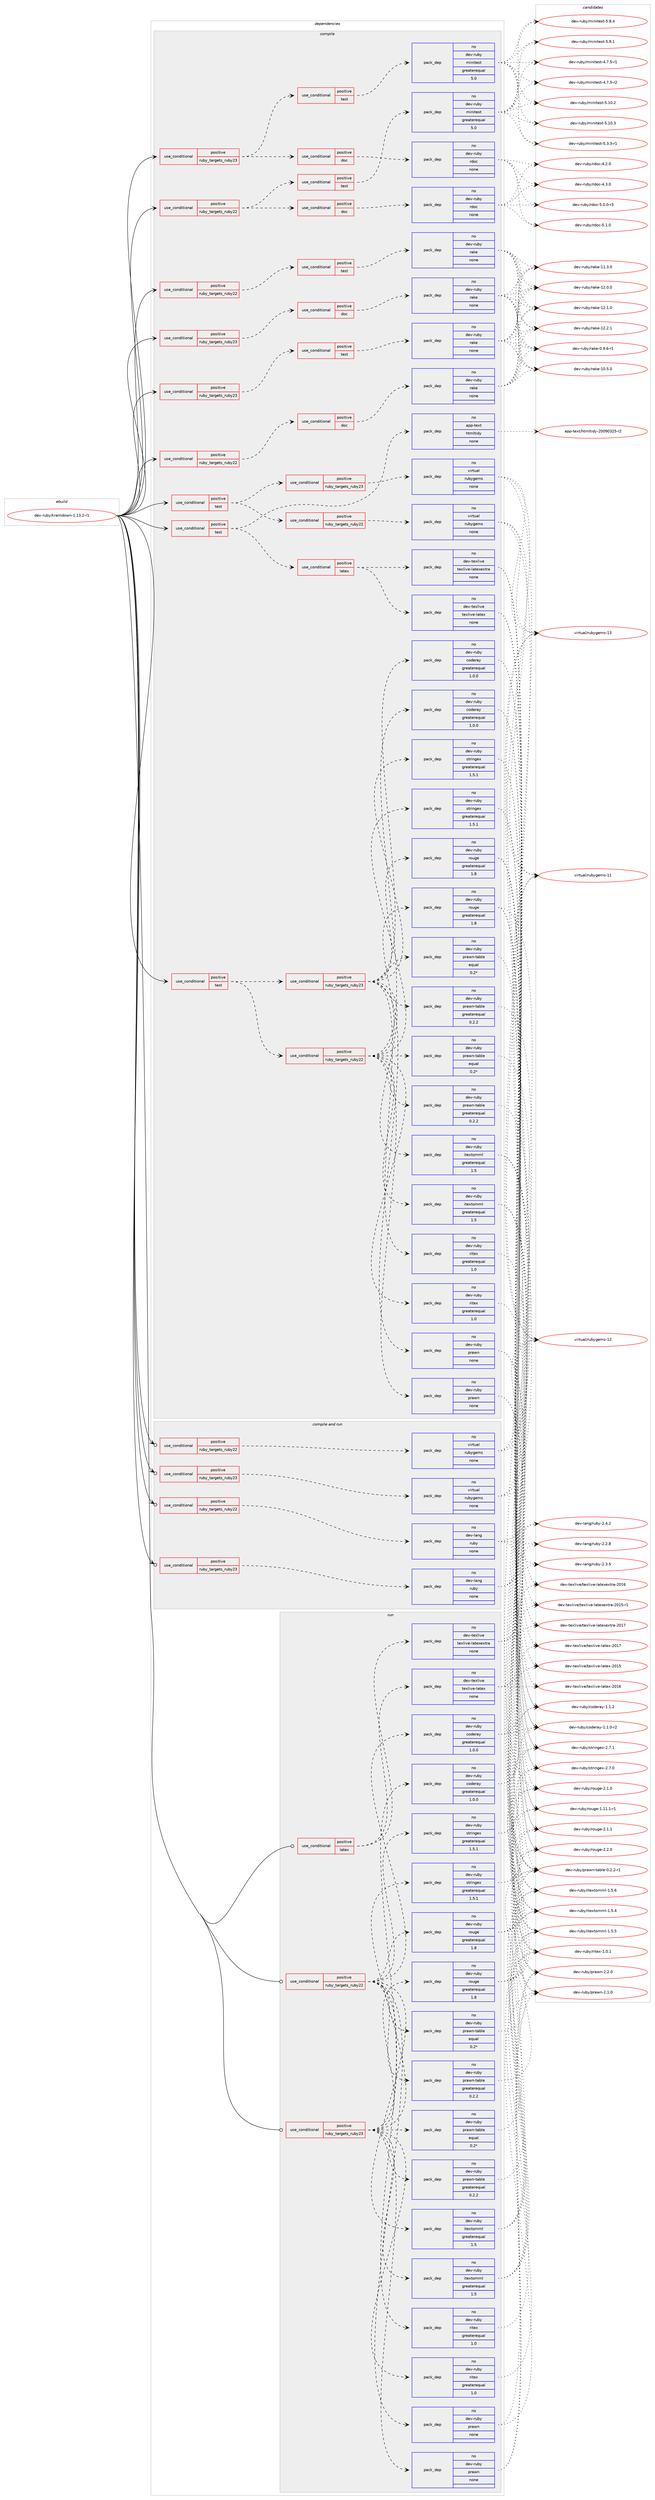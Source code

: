 digraph prolog {

# *************
# Graph options
# *************

newrank=true;
concentrate=true;
compound=true;
graph [rankdir=LR,fontname=Helvetica,fontsize=10,ranksep=1.5];#, ranksep=2.5, nodesep=0.2];
edge  [arrowhead=vee];
node  [fontname=Helvetica,fontsize=10];

# **********
# The ebuild
# **********

subgraph cluster_leftcol {
color=gray;
rank=same;
label=<<i>ebuild</i>>;
id [label="dev-ruby/kramdown-1.13.2-r1", color=red, width=4, href="../dev-ruby/kramdown-1.13.2-r1.svg"];
}

# ****************
# The dependencies
# ****************

subgraph cluster_midcol {
color=gray;
label=<<i>dependencies</i>>;
subgraph cluster_compile {
fillcolor="#eeeeee";
style=filled;
label=<<i>compile</i>>;
subgraph cond60282 {
dependency245040 [label=<<TABLE BORDER="0" CELLBORDER="1" CELLSPACING="0" CELLPADDING="4"><TR><TD ROWSPAN="3" CELLPADDING="10">use_conditional</TD></TR><TR><TD>positive</TD></TR><TR><TD>ruby_targets_ruby22</TD></TR></TABLE>>, shape=none, color=red];
subgraph cond60283 {
dependency245041 [label=<<TABLE BORDER="0" CELLBORDER="1" CELLSPACING="0" CELLPADDING="4"><TR><TD ROWSPAN="3" CELLPADDING="10">use_conditional</TD></TR><TR><TD>positive</TD></TR><TR><TD>doc</TD></TR></TABLE>>, shape=none, color=red];
subgraph pack180667 {
dependency245042 [label=<<TABLE BORDER="0" CELLBORDER="1" CELLSPACING="0" CELLPADDING="4" WIDTH="220"><TR><TD ROWSPAN="6" CELLPADDING="30">pack_dep</TD></TR><TR><TD WIDTH="110">no</TD></TR><TR><TD>dev-ruby</TD></TR><TR><TD>rake</TD></TR><TR><TD>none</TD></TR><TR><TD></TD></TR></TABLE>>, shape=none, color=blue];
}
dependency245041:e -> dependency245042:w [weight=20,style="dashed",arrowhead="vee"];
}
dependency245040:e -> dependency245041:w [weight=20,style="dashed",arrowhead="vee"];
}
id:e -> dependency245040:w [weight=20,style="solid",arrowhead="vee"];
subgraph cond60284 {
dependency245043 [label=<<TABLE BORDER="0" CELLBORDER="1" CELLSPACING="0" CELLPADDING="4"><TR><TD ROWSPAN="3" CELLPADDING="10">use_conditional</TD></TR><TR><TD>positive</TD></TR><TR><TD>ruby_targets_ruby22</TD></TR></TABLE>>, shape=none, color=red];
subgraph cond60285 {
dependency245044 [label=<<TABLE BORDER="0" CELLBORDER="1" CELLSPACING="0" CELLPADDING="4"><TR><TD ROWSPAN="3" CELLPADDING="10">use_conditional</TD></TR><TR><TD>positive</TD></TR><TR><TD>doc</TD></TR></TABLE>>, shape=none, color=red];
subgraph pack180668 {
dependency245045 [label=<<TABLE BORDER="0" CELLBORDER="1" CELLSPACING="0" CELLPADDING="4" WIDTH="220"><TR><TD ROWSPAN="6" CELLPADDING="30">pack_dep</TD></TR><TR><TD WIDTH="110">no</TD></TR><TR><TD>dev-ruby</TD></TR><TR><TD>rdoc</TD></TR><TR><TD>none</TD></TR><TR><TD></TD></TR></TABLE>>, shape=none, color=blue];
}
dependency245044:e -> dependency245045:w [weight=20,style="dashed",arrowhead="vee"];
}
dependency245043:e -> dependency245044:w [weight=20,style="dashed",arrowhead="vee"];
subgraph cond60286 {
dependency245046 [label=<<TABLE BORDER="0" CELLBORDER="1" CELLSPACING="0" CELLPADDING="4"><TR><TD ROWSPAN="3" CELLPADDING="10">use_conditional</TD></TR><TR><TD>positive</TD></TR><TR><TD>test</TD></TR></TABLE>>, shape=none, color=red];
subgraph pack180669 {
dependency245047 [label=<<TABLE BORDER="0" CELLBORDER="1" CELLSPACING="0" CELLPADDING="4" WIDTH="220"><TR><TD ROWSPAN="6" CELLPADDING="30">pack_dep</TD></TR><TR><TD WIDTH="110">no</TD></TR><TR><TD>dev-ruby</TD></TR><TR><TD>minitest</TD></TR><TR><TD>greaterequal</TD></TR><TR><TD>5.0</TD></TR></TABLE>>, shape=none, color=blue];
}
dependency245046:e -> dependency245047:w [weight=20,style="dashed",arrowhead="vee"];
}
dependency245043:e -> dependency245046:w [weight=20,style="dashed",arrowhead="vee"];
}
id:e -> dependency245043:w [weight=20,style="solid",arrowhead="vee"];
subgraph cond60287 {
dependency245048 [label=<<TABLE BORDER="0" CELLBORDER="1" CELLSPACING="0" CELLPADDING="4"><TR><TD ROWSPAN="3" CELLPADDING="10">use_conditional</TD></TR><TR><TD>positive</TD></TR><TR><TD>ruby_targets_ruby22</TD></TR></TABLE>>, shape=none, color=red];
subgraph cond60288 {
dependency245049 [label=<<TABLE BORDER="0" CELLBORDER="1" CELLSPACING="0" CELLPADDING="4"><TR><TD ROWSPAN="3" CELLPADDING="10">use_conditional</TD></TR><TR><TD>positive</TD></TR><TR><TD>test</TD></TR></TABLE>>, shape=none, color=red];
subgraph pack180670 {
dependency245050 [label=<<TABLE BORDER="0" CELLBORDER="1" CELLSPACING="0" CELLPADDING="4" WIDTH="220"><TR><TD ROWSPAN="6" CELLPADDING="30">pack_dep</TD></TR><TR><TD WIDTH="110">no</TD></TR><TR><TD>dev-ruby</TD></TR><TR><TD>rake</TD></TR><TR><TD>none</TD></TR><TR><TD></TD></TR></TABLE>>, shape=none, color=blue];
}
dependency245049:e -> dependency245050:w [weight=20,style="dashed",arrowhead="vee"];
}
dependency245048:e -> dependency245049:w [weight=20,style="dashed",arrowhead="vee"];
}
id:e -> dependency245048:w [weight=20,style="solid",arrowhead="vee"];
subgraph cond60289 {
dependency245051 [label=<<TABLE BORDER="0" CELLBORDER="1" CELLSPACING="0" CELLPADDING="4"><TR><TD ROWSPAN="3" CELLPADDING="10">use_conditional</TD></TR><TR><TD>positive</TD></TR><TR><TD>ruby_targets_ruby23</TD></TR></TABLE>>, shape=none, color=red];
subgraph cond60290 {
dependency245052 [label=<<TABLE BORDER="0" CELLBORDER="1" CELLSPACING="0" CELLPADDING="4"><TR><TD ROWSPAN="3" CELLPADDING="10">use_conditional</TD></TR><TR><TD>positive</TD></TR><TR><TD>doc</TD></TR></TABLE>>, shape=none, color=red];
subgraph pack180671 {
dependency245053 [label=<<TABLE BORDER="0" CELLBORDER="1" CELLSPACING="0" CELLPADDING="4" WIDTH="220"><TR><TD ROWSPAN="6" CELLPADDING="30">pack_dep</TD></TR><TR><TD WIDTH="110">no</TD></TR><TR><TD>dev-ruby</TD></TR><TR><TD>rake</TD></TR><TR><TD>none</TD></TR><TR><TD></TD></TR></TABLE>>, shape=none, color=blue];
}
dependency245052:e -> dependency245053:w [weight=20,style="dashed",arrowhead="vee"];
}
dependency245051:e -> dependency245052:w [weight=20,style="dashed",arrowhead="vee"];
}
id:e -> dependency245051:w [weight=20,style="solid",arrowhead="vee"];
subgraph cond60291 {
dependency245054 [label=<<TABLE BORDER="0" CELLBORDER="1" CELLSPACING="0" CELLPADDING="4"><TR><TD ROWSPAN="3" CELLPADDING="10">use_conditional</TD></TR><TR><TD>positive</TD></TR><TR><TD>ruby_targets_ruby23</TD></TR></TABLE>>, shape=none, color=red];
subgraph cond60292 {
dependency245055 [label=<<TABLE BORDER="0" CELLBORDER="1" CELLSPACING="0" CELLPADDING="4"><TR><TD ROWSPAN="3" CELLPADDING="10">use_conditional</TD></TR><TR><TD>positive</TD></TR><TR><TD>doc</TD></TR></TABLE>>, shape=none, color=red];
subgraph pack180672 {
dependency245056 [label=<<TABLE BORDER="0" CELLBORDER="1" CELLSPACING="0" CELLPADDING="4" WIDTH="220"><TR><TD ROWSPAN="6" CELLPADDING="30">pack_dep</TD></TR><TR><TD WIDTH="110">no</TD></TR><TR><TD>dev-ruby</TD></TR><TR><TD>rdoc</TD></TR><TR><TD>none</TD></TR><TR><TD></TD></TR></TABLE>>, shape=none, color=blue];
}
dependency245055:e -> dependency245056:w [weight=20,style="dashed",arrowhead="vee"];
}
dependency245054:e -> dependency245055:w [weight=20,style="dashed",arrowhead="vee"];
subgraph cond60293 {
dependency245057 [label=<<TABLE BORDER="0" CELLBORDER="1" CELLSPACING="0" CELLPADDING="4"><TR><TD ROWSPAN="3" CELLPADDING="10">use_conditional</TD></TR><TR><TD>positive</TD></TR><TR><TD>test</TD></TR></TABLE>>, shape=none, color=red];
subgraph pack180673 {
dependency245058 [label=<<TABLE BORDER="0" CELLBORDER="1" CELLSPACING="0" CELLPADDING="4" WIDTH="220"><TR><TD ROWSPAN="6" CELLPADDING="30">pack_dep</TD></TR><TR><TD WIDTH="110">no</TD></TR><TR><TD>dev-ruby</TD></TR><TR><TD>minitest</TD></TR><TR><TD>greaterequal</TD></TR><TR><TD>5.0</TD></TR></TABLE>>, shape=none, color=blue];
}
dependency245057:e -> dependency245058:w [weight=20,style="dashed",arrowhead="vee"];
}
dependency245054:e -> dependency245057:w [weight=20,style="dashed",arrowhead="vee"];
}
id:e -> dependency245054:w [weight=20,style="solid",arrowhead="vee"];
subgraph cond60294 {
dependency245059 [label=<<TABLE BORDER="0" CELLBORDER="1" CELLSPACING="0" CELLPADDING="4"><TR><TD ROWSPAN="3" CELLPADDING="10">use_conditional</TD></TR><TR><TD>positive</TD></TR><TR><TD>ruby_targets_ruby23</TD></TR></TABLE>>, shape=none, color=red];
subgraph cond60295 {
dependency245060 [label=<<TABLE BORDER="0" CELLBORDER="1" CELLSPACING="0" CELLPADDING="4"><TR><TD ROWSPAN="3" CELLPADDING="10">use_conditional</TD></TR><TR><TD>positive</TD></TR><TR><TD>test</TD></TR></TABLE>>, shape=none, color=red];
subgraph pack180674 {
dependency245061 [label=<<TABLE BORDER="0" CELLBORDER="1" CELLSPACING="0" CELLPADDING="4" WIDTH="220"><TR><TD ROWSPAN="6" CELLPADDING="30">pack_dep</TD></TR><TR><TD WIDTH="110">no</TD></TR><TR><TD>dev-ruby</TD></TR><TR><TD>rake</TD></TR><TR><TD>none</TD></TR><TR><TD></TD></TR></TABLE>>, shape=none, color=blue];
}
dependency245060:e -> dependency245061:w [weight=20,style="dashed",arrowhead="vee"];
}
dependency245059:e -> dependency245060:w [weight=20,style="dashed",arrowhead="vee"];
}
id:e -> dependency245059:w [weight=20,style="solid",arrowhead="vee"];
subgraph cond60296 {
dependency245062 [label=<<TABLE BORDER="0" CELLBORDER="1" CELLSPACING="0" CELLPADDING="4"><TR><TD ROWSPAN="3" CELLPADDING="10">use_conditional</TD></TR><TR><TD>positive</TD></TR><TR><TD>test</TD></TR></TABLE>>, shape=none, color=red];
subgraph cond60297 {
dependency245063 [label=<<TABLE BORDER="0" CELLBORDER="1" CELLSPACING="0" CELLPADDING="4"><TR><TD ROWSPAN="3" CELLPADDING="10">use_conditional</TD></TR><TR><TD>positive</TD></TR><TR><TD>latex</TD></TR></TABLE>>, shape=none, color=red];
subgraph pack180675 {
dependency245064 [label=<<TABLE BORDER="0" CELLBORDER="1" CELLSPACING="0" CELLPADDING="4" WIDTH="220"><TR><TD ROWSPAN="6" CELLPADDING="30">pack_dep</TD></TR><TR><TD WIDTH="110">no</TD></TR><TR><TD>dev-texlive</TD></TR><TR><TD>texlive-latex</TD></TR><TR><TD>none</TD></TR><TR><TD></TD></TR></TABLE>>, shape=none, color=blue];
}
dependency245063:e -> dependency245064:w [weight=20,style="dashed",arrowhead="vee"];
subgraph pack180676 {
dependency245065 [label=<<TABLE BORDER="0" CELLBORDER="1" CELLSPACING="0" CELLPADDING="4" WIDTH="220"><TR><TD ROWSPAN="6" CELLPADDING="30">pack_dep</TD></TR><TR><TD WIDTH="110">no</TD></TR><TR><TD>dev-texlive</TD></TR><TR><TD>texlive-latexextra</TD></TR><TR><TD>none</TD></TR><TR><TD></TD></TR></TABLE>>, shape=none, color=blue];
}
dependency245063:e -> dependency245065:w [weight=20,style="dashed",arrowhead="vee"];
}
dependency245062:e -> dependency245063:w [weight=20,style="dashed",arrowhead="vee"];
subgraph pack180677 {
dependency245066 [label=<<TABLE BORDER="0" CELLBORDER="1" CELLSPACING="0" CELLPADDING="4" WIDTH="220"><TR><TD ROWSPAN="6" CELLPADDING="30">pack_dep</TD></TR><TR><TD WIDTH="110">no</TD></TR><TR><TD>app-text</TD></TR><TR><TD>htmltidy</TD></TR><TR><TD>none</TD></TR><TR><TD></TD></TR></TABLE>>, shape=none, color=blue];
}
dependency245062:e -> dependency245066:w [weight=20,style="dashed",arrowhead="vee"];
}
id:e -> dependency245062:w [weight=20,style="solid",arrowhead="vee"];
subgraph cond60298 {
dependency245067 [label=<<TABLE BORDER="0" CELLBORDER="1" CELLSPACING="0" CELLPADDING="4"><TR><TD ROWSPAN="3" CELLPADDING="10">use_conditional</TD></TR><TR><TD>positive</TD></TR><TR><TD>test</TD></TR></TABLE>>, shape=none, color=red];
subgraph cond60299 {
dependency245068 [label=<<TABLE BORDER="0" CELLBORDER="1" CELLSPACING="0" CELLPADDING="4"><TR><TD ROWSPAN="3" CELLPADDING="10">use_conditional</TD></TR><TR><TD>positive</TD></TR><TR><TD>ruby_targets_ruby22</TD></TR></TABLE>>, shape=none, color=red];
subgraph pack180678 {
dependency245069 [label=<<TABLE BORDER="0" CELLBORDER="1" CELLSPACING="0" CELLPADDING="4" WIDTH="220"><TR><TD ROWSPAN="6" CELLPADDING="30">pack_dep</TD></TR><TR><TD WIDTH="110">no</TD></TR><TR><TD>dev-ruby</TD></TR><TR><TD>prawn</TD></TR><TR><TD>none</TD></TR><TR><TD></TD></TR></TABLE>>, shape=none, color=blue];
}
dependency245068:e -> dependency245069:w [weight=20,style="dashed",arrowhead="vee"];
subgraph pack180679 {
dependency245070 [label=<<TABLE BORDER="0" CELLBORDER="1" CELLSPACING="0" CELLPADDING="4" WIDTH="220"><TR><TD ROWSPAN="6" CELLPADDING="30">pack_dep</TD></TR><TR><TD WIDTH="110">no</TD></TR><TR><TD>dev-ruby</TD></TR><TR><TD>prawn-table</TD></TR><TR><TD>greaterequal</TD></TR><TR><TD>0.2.2</TD></TR></TABLE>>, shape=none, color=blue];
}
dependency245068:e -> dependency245070:w [weight=20,style="dashed",arrowhead="vee"];
subgraph pack180680 {
dependency245071 [label=<<TABLE BORDER="0" CELLBORDER="1" CELLSPACING="0" CELLPADDING="4" WIDTH="220"><TR><TD ROWSPAN="6" CELLPADDING="30">pack_dep</TD></TR><TR><TD WIDTH="110">no</TD></TR><TR><TD>dev-ruby</TD></TR><TR><TD>prawn-table</TD></TR><TR><TD>equal</TD></TR><TR><TD>0.2*</TD></TR></TABLE>>, shape=none, color=blue];
}
dependency245068:e -> dependency245071:w [weight=20,style="dashed",arrowhead="vee"];
subgraph pack180681 {
dependency245072 [label=<<TABLE BORDER="0" CELLBORDER="1" CELLSPACING="0" CELLPADDING="4" WIDTH="220"><TR><TD ROWSPAN="6" CELLPADDING="30">pack_dep</TD></TR><TR><TD WIDTH="110">no</TD></TR><TR><TD>dev-ruby</TD></TR><TR><TD>rouge</TD></TR><TR><TD>greaterequal</TD></TR><TR><TD>1.8</TD></TR></TABLE>>, shape=none, color=blue];
}
dependency245068:e -> dependency245072:w [weight=20,style="dashed",arrowhead="vee"];
subgraph pack180682 {
dependency245073 [label=<<TABLE BORDER="0" CELLBORDER="1" CELLSPACING="0" CELLPADDING="4" WIDTH="220"><TR><TD ROWSPAN="6" CELLPADDING="30">pack_dep</TD></TR><TR><TD WIDTH="110">no</TD></TR><TR><TD>dev-ruby</TD></TR><TR><TD>itextomml</TD></TR><TR><TD>greaterequal</TD></TR><TR><TD>1.5</TD></TR></TABLE>>, shape=none, color=blue];
}
dependency245068:e -> dependency245073:w [weight=20,style="dashed",arrowhead="vee"];
subgraph pack180683 {
dependency245074 [label=<<TABLE BORDER="0" CELLBORDER="1" CELLSPACING="0" CELLPADDING="4" WIDTH="220"><TR><TD ROWSPAN="6" CELLPADDING="30">pack_dep</TD></TR><TR><TD WIDTH="110">no</TD></TR><TR><TD>dev-ruby</TD></TR><TR><TD>coderay</TD></TR><TR><TD>greaterequal</TD></TR><TR><TD>1.0.0</TD></TR></TABLE>>, shape=none, color=blue];
}
dependency245068:e -> dependency245074:w [weight=20,style="dashed",arrowhead="vee"];
subgraph pack180684 {
dependency245075 [label=<<TABLE BORDER="0" CELLBORDER="1" CELLSPACING="0" CELLPADDING="4" WIDTH="220"><TR><TD ROWSPAN="6" CELLPADDING="30">pack_dep</TD></TR><TR><TD WIDTH="110">no</TD></TR><TR><TD>dev-ruby</TD></TR><TR><TD>ritex</TD></TR><TR><TD>greaterequal</TD></TR><TR><TD>1.0</TD></TR></TABLE>>, shape=none, color=blue];
}
dependency245068:e -> dependency245075:w [weight=20,style="dashed",arrowhead="vee"];
subgraph pack180685 {
dependency245076 [label=<<TABLE BORDER="0" CELLBORDER="1" CELLSPACING="0" CELLPADDING="4" WIDTH="220"><TR><TD ROWSPAN="6" CELLPADDING="30">pack_dep</TD></TR><TR><TD WIDTH="110">no</TD></TR><TR><TD>dev-ruby</TD></TR><TR><TD>stringex</TD></TR><TR><TD>greaterequal</TD></TR><TR><TD>1.5.1</TD></TR></TABLE>>, shape=none, color=blue];
}
dependency245068:e -> dependency245076:w [weight=20,style="dashed",arrowhead="vee"];
}
dependency245067:e -> dependency245068:w [weight=20,style="dashed",arrowhead="vee"];
subgraph cond60300 {
dependency245077 [label=<<TABLE BORDER="0" CELLBORDER="1" CELLSPACING="0" CELLPADDING="4"><TR><TD ROWSPAN="3" CELLPADDING="10">use_conditional</TD></TR><TR><TD>positive</TD></TR><TR><TD>ruby_targets_ruby23</TD></TR></TABLE>>, shape=none, color=red];
subgraph pack180686 {
dependency245078 [label=<<TABLE BORDER="0" CELLBORDER="1" CELLSPACING="0" CELLPADDING="4" WIDTH="220"><TR><TD ROWSPAN="6" CELLPADDING="30">pack_dep</TD></TR><TR><TD WIDTH="110">no</TD></TR><TR><TD>dev-ruby</TD></TR><TR><TD>prawn</TD></TR><TR><TD>none</TD></TR><TR><TD></TD></TR></TABLE>>, shape=none, color=blue];
}
dependency245077:e -> dependency245078:w [weight=20,style="dashed",arrowhead="vee"];
subgraph pack180687 {
dependency245079 [label=<<TABLE BORDER="0" CELLBORDER="1" CELLSPACING="0" CELLPADDING="4" WIDTH="220"><TR><TD ROWSPAN="6" CELLPADDING="30">pack_dep</TD></TR><TR><TD WIDTH="110">no</TD></TR><TR><TD>dev-ruby</TD></TR><TR><TD>prawn-table</TD></TR><TR><TD>greaterequal</TD></TR><TR><TD>0.2.2</TD></TR></TABLE>>, shape=none, color=blue];
}
dependency245077:e -> dependency245079:w [weight=20,style="dashed",arrowhead="vee"];
subgraph pack180688 {
dependency245080 [label=<<TABLE BORDER="0" CELLBORDER="1" CELLSPACING="0" CELLPADDING="4" WIDTH="220"><TR><TD ROWSPAN="6" CELLPADDING="30">pack_dep</TD></TR><TR><TD WIDTH="110">no</TD></TR><TR><TD>dev-ruby</TD></TR><TR><TD>prawn-table</TD></TR><TR><TD>equal</TD></TR><TR><TD>0.2*</TD></TR></TABLE>>, shape=none, color=blue];
}
dependency245077:e -> dependency245080:w [weight=20,style="dashed",arrowhead="vee"];
subgraph pack180689 {
dependency245081 [label=<<TABLE BORDER="0" CELLBORDER="1" CELLSPACING="0" CELLPADDING="4" WIDTH="220"><TR><TD ROWSPAN="6" CELLPADDING="30">pack_dep</TD></TR><TR><TD WIDTH="110">no</TD></TR><TR><TD>dev-ruby</TD></TR><TR><TD>rouge</TD></TR><TR><TD>greaterequal</TD></TR><TR><TD>1.8</TD></TR></TABLE>>, shape=none, color=blue];
}
dependency245077:e -> dependency245081:w [weight=20,style="dashed",arrowhead="vee"];
subgraph pack180690 {
dependency245082 [label=<<TABLE BORDER="0" CELLBORDER="1" CELLSPACING="0" CELLPADDING="4" WIDTH="220"><TR><TD ROWSPAN="6" CELLPADDING="30">pack_dep</TD></TR><TR><TD WIDTH="110">no</TD></TR><TR><TD>dev-ruby</TD></TR><TR><TD>itextomml</TD></TR><TR><TD>greaterequal</TD></TR><TR><TD>1.5</TD></TR></TABLE>>, shape=none, color=blue];
}
dependency245077:e -> dependency245082:w [weight=20,style="dashed",arrowhead="vee"];
subgraph pack180691 {
dependency245083 [label=<<TABLE BORDER="0" CELLBORDER="1" CELLSPACING="0" CELLPADDING="4" WIDTH="220"><TR><TD ROWSPAN="6" CELLPADDING="30">pack_dep</TD></TR><TR><TD WIDTH="110">no</TD></TR><TR><TD>dev-ruby</TD></TR><TR><TD>coderay</TD></TR><TR><TD>greaterequal</TD></TR><TR><TD>1.0.0</TD></TR></TABLE>>, shape=none, color=blue];
}
dependency245077:e -> dependency245083:w [weight=20,style="dashed",arrowhead="vee"];
subgraph pack180692 {
dependency245084 [label=<<TABLE BORDER="0" CELLBORDER="1" CELLSPACING="0" CELLPADDING="4" WIDTH="220"><TR><TD ROWSPAN="6" CELLPADDING="30">pack_dep</TD></TR><TR><TD WIDTH="110">no</TD></TR><TR><TD>dev-ruby</TD></TR><TR><TD>ritex</TD></TR><TR><TD>greaterequal</TD></TR><TR><TD>1.0</TD></TR></TABLE>>, shape=none, color=blue];
}
dependency245077:e -> dependency245084:w [weight=20,style="dashed",arrowhead="vee"];
subgraph pack180693 {
dependency245085 [label=<<TABLE BORDER="0" CELLBORDER="1" CELLSPACING="0" CELLPADDING="4" WIDTH="220"><TR><TD ROWSPAN="6" CELLPADDING="30">pack_dep</TD></TR><TR><TD WIDTH="110">no</TD></TR><TR><TD>dev-ruby</TD></TR><TR><TD>stringex</TD></TR><TR><TD>greaterequal</TD></TR><TR><TD>1.5.1</TD></TR></TABLE>>, shape=none, color=blue];
}
dependency245077:e -> dependency245085:w [weight=20,style="dashed",arrowhead="vee"];
}
dependency245067:e -> dependency245077:w [weight=20,style="dashed",arrowhead="vee"];
}
id:e -> dependency245067:w [weight=20,style="solid",arrowhead="vee"];
subgraph cond60301 {
dependency245086 [label=<<TABLE BORDER="0" CELLBORDER="1" CELLSPACING="0" CELLPADDING="4"><TR><TD ROWSPAN="3" CELLPADDING="10">use_conditional</TD></TR><TR><TD>positive</TD></TR><TR><TD>test</TD></TR></TABLE>>, shape=none, color=red];
subgraph cond60302 {
dependency245087 [label=<<TABLE BORDER="0" CELLBORDER="1" CELLSPACING="0" CELLPADDING="4"><TR><TD ROWSPAN="3" CELLPADDING="10">use_conditional</TD></TR><TR><TD>positive</TD></TR><TR><TD>ruby_targets_ruby22</TD></TR></TABLE>>, shape=none, color=red];
subgraph pack180694 {
dependency245088 [label=<<TABLE BORDER="0" CELLBORDER="1" CELLSPACING="0" CELLPADDING="4" WIDTH="220"><TR><TD ROWSPAN="6" CELLPADDING="30">pack_dep</TD></TR><TR><TD WIDTH="110">no</TD></TR><TR><TD>virtual</TD></TR><TR><TD>rubygems</TD></TR><TR><TD>none</TD></TR><TR><TD></TD></TR></TABLE>>, shape=none, color=blue];
}
dependency245087:e -> dependency245088:w [weight=20,style="dashed",arrowhead="vee"];
}
dependency245086:e -> dependency245087:w [weight=20,style="dashed",arrowhead="vee"];
subgraph cond60303 {
dependency245089 [label=<<TABLE BORDER="0" CELLBORDER="1" CELLSPACING="0" CELLPADDING="4"><TR><TD ROWSPAN="3" CELLPADDING="10">use_conditional</TD></TR><TR><TD>positive</TD></TR><TR><TD>ruby_targets_ruby23</TD></TR></TABLE>>, shape=none, color=red];
subgraph pack180695 {
dependency245090 [label=<<TABLE BORDER="0" CELLBORDER="1" CELLSPACING="0" CELLPADDING="4" WIDTH="220"><TR><TD ROWSPAN="6" CELLPADDING="30">pack_dep</TD></TR><TR><TD WIDTH="110">no</TD></TR><TR><TD>virtual</TD></TR><TR><TD>rubygems</TD></TR><TR><TD>none</TD></TR><TR><TD></TD></TR></TABLE>>, shape=none, color=blue];
}
dependency245089:e -> dependency245090:w [weight=20,style="dashed",arrowhead="vee"];
}
dependency245086:e -> dependency245089:w [weight=20,style="dashed",arrowhead="vee"];
}
id:e -> dependency245086:w [weight=20,style="solid",arrowhead="vee"];
}
subgraph cluster_compileandrun {
fillcolor="#eeeeee";
style=filled;
label=<<i>compile and run</i>>;
subgraph cond60304 {
dependency245091 [label=<<TABLE BORDER="0" CELLBORDER="1" CELLSPACING="0" CELLPADDING="4"><TR><TD ROWSPAN="3" CELLPADDING="10">use_conditional</TD></TR><TR><TD>positive</TD></TR><TR><TD>ruby_targets_ruby22</TD></TR></TABLE>>, shape=none, color=red];
subgraph pack180696 {
dependency245092 [label=<<TABLE BORDER="0" CELLBORDER="1" CELLSPACING="0" CELLPADDING="4" WIDTH="220"><TR><TD ROWSPAN="6" CELLPADDING="30">pack_dep</TD></TR><TR><TD WIDTH="110">no</TD></TR><TR><TD>dev-lang</TD></TR><TR><TD>ruby</TD></TR><TR><TD>none</TD></TR><TR><TD></TD></TR></TABLE>>, shape=none, color=blue];
}
dependency245091:e -> dependency245092:w [weight=20,style="dashed",arrowhead="vee"];
}
id:e -> dependency245091:w [weight=20,style="solid",arrowhead="odotvee"];
subgraph cond60305 {
dependency245093 [label=<<TABLE BORDER="0" CELLBORDER="1" CELLSPACING="0" CELLPADDING="4"><TR><TD ROWSPAN="3" CELLPADDING="10">use_conditional</TD></TR><TR><TD>positive</TD></TR><TR><TD>ruby_targets_ruby22</TD></TR></TABLE>>, shape=none, color=red];
subgraph pack180697 {
dependency245094 [label=<<TABLE BORDER="0" CELLBORDER="1" CELLSPACING="0" CELLPADDING="4" WIDTH="220"><TR><TD ROWSPAN="6" CELLPADDING="30">pack_dep</TD></TR><TR><TD WIDTH="110">no</TD></TR><TR><TD>virtual</TD></TR><TR><TD>rubygems</TD></TR><TR><TD>none</TD></TR><TR><TD></TD></TR></TABLE>>, shape=none, color=blue];
}
dependency245093:e -> dependency245094:w [weight=20,style="dashed",arrowhead="vee"];
}
id:e -> dependency245093:w [weight=20,style="solid",arrowhead="odotvee"];
subgraph cond60306 {
dependency245095 [label=<<TABLE BORDER="0" CELLBORDER="1" CELLSPACING="0" CELLPADDING="4"><TR><TD ROWSPAN="3" CELLPADDING="10">use_conditional</TD></TR><TR><TD>positive</TD></TR><TR><TD>ruby_targets_ruby23</TD></TR></TABLE>>, shape=none, color=red];
subgraph pack180698 {
dependency245096 [label=<<TABLE BORDER="0" CELLBORDER="1" CELLSPACING="0" CELLPADDING="4" WIDTH="220"><TR><TD ROWSPAN="6" CELLPADDING="30">pack_dep</TD></TR><TR><TD WIDTH="110">no</TD></TR><TR><TD>dev-lang</TD></TR><TR><TD>ruby</TD></TR><TR><TD>none</TD></TR><TR><TD></TD></TR></TABLE>>, shape=none, color=blue];
}
dependency245095:e -> dependency245096:w [weight=20,style="dashed",arrowhead="vee"];
}
id:e -> dependency245095:w [weight=20,style="solid",arrowhead="odotvee"];
subgraph cond60307 {
dependency245097 [label=<<TABLE BORDER="0" CELLBORDER="1" CELLSPACING="0" CELLPADDING="4"><TR><TD ROWSPAN="3" CELLPADDING="10">use_conditional</TD></TR><TR><TD>positive</TD></TR><TR><TD>ruby_targets_ruby23</TD></TR></TABLE>>, shape=none, color=red];
subgraph pack180699 {
dependency245098 [label=<<TABLE BORDER="0" CELLBORDER="1" CELLSPACING="0" CELLPADDING="4" WIDTH="220"><TR><TD ROWSPAN="6" CELLPADDING="30">pack_dep</TD></TR><TR><TD WIDTH="110">no</TD></TR><TR><TD>virtual</TD></TR><TR><TD>rubygems</TD></TR><TR><TD>none</TD></TR><TR><TD></TD></TR></TABLE>>, shape=none, color=blue];
}
dependency245097:e -> dependency245098:w [weight=20,style="dashed",arrowhead="vee"];
}
id:e -> dependency245097:w [weight=20,style="solid",arrowhead="odotvee"];
}
subgraph cluster_run {
fillcolor="#eeeeee";
style=filled;
label=<<i>run</i>>;
subgraph cond60308 {
dependency245099 [label=<<TABLE BORDER="0" CELLBORDER="1" CELLSPACING="0" CELLPADDING="4"><TR><TD ROWSPAN="3" CELLPADDING="10">use_conditional</TD></TR><TR><TD>positive</TD></TR><TR><TD>latex</TD></TR></TABLE>>, shape=none, color=red];
subgraph pack180700 {
dependency245100 [label=<<TABLE BORDER="0" CELLBORDER="1" CELLSPACING="0" CELLPADDING="4" WIDTH="220"><TR><TD ROWSPAN="6" CELLPADDING="30">pack_dep</TD></TR><TR><TD WIDTH="110">no</TD></TR><TR><TD>dev-texlive</TD></TR><TR><TD>texlive-latex</TD></TR><TR><TD>none</TD></TR><TR><TD></TD></TR></TABLE>>, shape=none, color=blue];
}
dependency245099:e -> dependency245100:w [weight=20,style="dashed",arrowhead="vee"];
subgraph pack180701 {
dependency245101 [label=<<TABLE BORDER="0" CELLBORDER="1" CELLSPACING="0" CELLPADDING="4" WIDTH="220"><TR><TD ROWSPAN="6" CELLPADDING="30">pack_dep</TD></TR><TR><TD WIDTH="110">no</TD></TR><TR><TD>dev-texlive</TD></TR><TR><TD>texlive-latexextra</TD></TR><TR><TD>none</TD></TR><TR><TD></TD></TR></TABLE>>, shape=none, color=blue];
}
dependency245099:e -> dependency245101:w [weight=20,style="dashed",arrowhead="vee"];
}
id:e -> dependency245099:w [weight=20,style="solid",arrowhead="odot"];
subgraph cond60309 {
dependency245102 [label=<<TABLE BORDER="0" CELLBORDER="1" CELLSPACING="0" CELLPADDING="4"><TR><TD ROWSPAN="3" CELLPADDING="10">use_conditional</TD></TR><TR><TD>positive</TD></TR><TR><TD>ruby_targets_ruby22</TD></TR></TABLE>>, shape=none, color=red];
subgraph pack180702 {
dependency245103 [label=<<TABLE BORDER="0" CELLBORDER="1" CELLSPACING="0" CELLPADDING="4" WIDTH="220"><TR><TD ROWSPAN="6" CELLPADDING="30">pack_dep</TD></TR><TR><TD WIDTH="110">no</TD></TR><TR><TD>dev-ruby</TD></TR><TR><TD>prawn</TD></TR><TR><TD>none</TD></TR><TR><TD></TD></TR></TABLE>>, shape=none, color=blue];
}
dependency245102:e -> dependency245103:w [weight=20,style="dashed",arrowhead="vee"];
subgraph pack180703 {
dependency245104 [label=<<TABLE BORDER="0" CELLBORDER="1" CELLSPACING="0" CELLPADDING="4" WIDTH="220"><TR><TD ROWSPAN="6" CELLPADDING="30">pack_dep</TD></TR><TR><TD WIDTH="110">no</TD></TR><TR><TD>dev-ruby</TD></TR><TR><TD>prawn-table</TD></TR><TR><TD>greaterequal</TD></TR><TR><TD>0.2.2</TD></TR></TABLE>>, shape=none, color=blue];
}
dependency245102:e -> dependency245104:w [weight=20,style="dashed",arrowhead="vee"];
subgraph pack180704 {
dependency245105 [label=<<TABLE BORDER="0" CELLBORDER="1" CELLSPACING="0" CELLPADDING="4" WIDTH="220"><TR><TD ROWSPAN="6" CELLPADDING="30">pack_dep</TD></TR><TR><TD WIDTH="110">no</TD></TR><TR><TD>dev-ruby</TD></TR><TR><TD>prawn-table</TD></TR><TR><TD>equal</TD></TR><TR><TD>0.2*</TD></TR></TABLE>>, shape=none, color=blue];
}
dependency245102:e -> dependency245105:w [weight=20,style="dashed",arrowhead="vee"];
subgraph pack180705 {
dependency245106 [label=<<TABLE BORDER="0" CELLBORDER="1" CELLSPACING="0" CELLPADDING="4" WIDTH="220"><TR><TD ROWSPAN="6" CELLPADDING="30">pack_dep</TD></TR><TR><TD WIDTH="110">no</TD></TR><TR><TD>dev-ruby</TD></TR><TR><TD>rouge</TD></TR><TR><TD>greaterequal</TD></TR><TR><TD>1.8</TD></TR></TABLE>>, shape=none, color=blue];
}
dependency245102:e -> dependency245106:w [weight=20,style="dashed",arrowhead="vee"];
subgraph pack180706 {
dependency245107 [label=<<TABLE BORDER="0" CELLBORDER="1" CELLSPACING="0" CELLPADDING="4" WIDTH="220"><TR><TD ROWSPAN="6" CELLPADDING="30">pack_dep</TD></TR><TR><TD WIDTH="110">no</TD></TR><TR><TD>dev-ruby</TD></TR><TR><TD>itextomml</TD></TR><TR><TD>greaterequal</TD></TR><TR><TD>1.5</TD></TR></TABLE>>, shape=none, color=blue];
}
dependency245102:e -> dependency245107:w [weight=20,style="dashed",arrowhead="vee"];
subgraph pack180707 {
dependency245108 [label=<<TABLE BORDER="0" CELLBORDER="1" CELLSPACING="0" CELLPADDING="4" WIDTH="220"><TR><TD ROWSPAN="6" CELLPADDING="30">pack_dep</TD></TR><TR><TD WIDTH="110">no</TD></TR><TR><TD>dev-ruby</TD></TR><TR><TD>coderay</TD></TR><TR><TD>greaterequal</TD></TR><TR><TD>1.0.0</TD></TR></TABLE>>, shape=none, color=blue];
}
dependency245102:e -> dependency245108:w [weight=20,style="dashed",arrowhead="vee"];
subgraph pack180708 {
dependency245109 [label=<<TABLE BORDER="0" CELLBORDER="1" CELLSPACING="0" CELLPADDING="4" WIDTH="220"><TR><TD ROWSPAN="6" CELLPADDING="30">pack_dep</TD></TR><TR><TD WIDTH="110">no</TD></TR><TR><TD>dev-ruby</TD></TR><TR><TD>ritex</TD></TR><TR><TD>greaterequal</TD></TR><TR><TD>1.0</TD></TR></TABLE>>, shape=none, color=blue];
}
dependency245102:e -> dependency245109:w [weight=20,style="dashed",arrowhead="vee"];
subgraph pack180709 {
dependency245110 [label=<<TABLE BORDER="0" CELLBORDER="1" CELLSPACING="0" CELLPADDING="4" WIDTH="220"><TR><TD ROWSPAN="6" CELLPADDING="30">pack_dep</TD></TR><TR><TD WIDTH="110">no</TD></TR><TR><TD>dev-ruby</TD></TR><TR><TD>stringex</TD></TR><TR><TD>greaterequal</TD></TR><TR><TD>1.5.1</TD></TR></TABLE>>, shape=none, color=blue];
}
dependency245102:e -> dependency245110:w [weight=20,style="dashed",arrowhead="vee"];
}
id:e -> dependency245102:w [weight=20,style="solid",arrowhead="odot"];
subgraph cond60310 {
dependency245111 [label=<<TABLE BORDER="0" CELLBORDER="1" CELLSPACING="0" CELLPADDING="4"><TR><TD ROWSPAN="3" CELLPADDING="10">use_conditional</TD></TR><TR><TD>positive</TD></TR><TR><TD>ruby_targets_ruby23</TD></TR></TABLE>>, shape=none, color=red];
subgraph pack180710 {
dependency245112 [label=<<TABLE BORDER="0" CELLBORDER="1" CELLSPACING="0" CELLPADDING="4" WIDTH="220"><TR><TD ROWSPAN="6" CELLPADDING="30">pack_dep</TD></TR><TR><TD WIDTH="110">no</TD></TR><TR><TD>dev-ruby</TD></TR><TR><TD>prawn</TD></TR><TR><TD>none</TD></TR><TR><TD></TD></TR></TABLE>>, shape=none, color=blue];
}
dependency245111:e -> dependency245112:w [weight=20,style="dashed",arrowhead="vee"];
subgraph pack180711 {
dependency245113 [label=<<TABLE BORDER="0" CELLBORDER="1" CELLSPACING="0" CELLPADDING="4" WIDTH="220"><TR><TD ROWSPAN="6" CELLPADDING="30">pack_dep</TD></TR><TR><TD WIDTH="110">no</TD></TR><TR><TD>dev-ruby</TD></TR><TR><TD>prawn-table</TD></TR><TR><TD>greaterequal</TD></TR><TR><TD>0.2.2</TD></TR></TABLE>>, shape=none, color=blue];
}
dependency245111:e -> dependency245113:w [weight=20,style="dashed",arrowhead="vee"];
subgraph pack180712 {
dependency245114 [label=<<TABLE BORDER="0" CELLBORDER="1" CELLSPACING="0" CELLPADDING="4" WIDTH="220"><TR><TD ROWSPAN="6" CELLPADDING="30">pack_dep</TD></TR><TR><TD WIDTH="110">no</TD></TR><TR><TD>dev-ruby</TD></TR><TR><TD>prawn-table</TD></TR><TR><TD>equal</TD></TR><TR><TD>0.2*</TD></TR></TABLE>>, shape=none, color=blue];
}
dependency245111:e -> dependency245114:w [weight=20,style="dashed",arrowhead="vee"];
subgraph pack180713 {
dependency245115 [label=<<TABLE BORDER="0" CELLBORDER="1" CELLSPACING="0" CELLPADDING="4" WIDTH="220"><TR><TD ROWSPAN="6" CELLPADDING="30">pack_dep</TD></TR><TR><TD WIDTH="110">no</TD></TR><TR><TD>dev-ruby</TD></TR><TR><TD>rouge</TD></TR><TR><TD>greaterequal</TD></TR><TR><TD>1.8</TD></TR></TABLE>>, shape=none, color=blue];
}
dependency245111:e -> dependency245115:w [weight=20,style="dashed",arrowhead="vee"];
subgraph pack180714 {
dependency245116 [label=<<TABLE BORDER="0" CELLBORDER="1" CELLSPACING="0" CELLPADDING="4" WIDTH="220"><TR><TD ROWSPAN="6" CELLPADDING="30">pack_dep</TD></TR><TR><TD WIDTH="110">no</TD></TR><TR><TD>dev-ruby</TD></TR><TR><TD>itextomml</TD></TR><TR><TD>greaterequal</TD></TR><TR><TD>1.5</TD></TR></TABLE>>, shape=none, color=blue];
}
dependency245111:e -> dependency245116:w [weight=20,style="dashed",arrowhead="vee"];
subgraph pack180715 {
dependency245117 [label=<<TABLE BORDER="0" CELLBORDER="1" CELLSPACING="0" CELLPADDING="4" WIDTH="220"><TR><TD ROWSPAN="6" CELLPADDING="30">pack_dep</TD></TR><TR><TD WIDTH="110">no</TD></TR><TR><TD>dev-ruby</TD></TR><TR><TD>coderay</TD></TR><TR><TD>greaterequal</TD></TR><TR><TD>1.0.0</TD></TR></TABLE>>, shape=none, color=blue];
}
dependency245111:e -> dependency245117:w [weight=20,style="dashed",arrowhead="vee"];
subgraph pack180716 {
dependency245118 [label=<<TABLE BORDER="0" CELLBORDER="1" CELLSPACING="0" CELLPADDING="4" WIDTH="220"><TR><TD ROWSPAN="6" CELLPADDING="30">pack_dep</TD></TR><TR><TD WIDTH="110">no</TD></TR><TR><TD>dev-ruby</TD></TR><TR><TD>ritex</TD></TR><TR><TD>greaterequal</TD></TR><TR><TD>1.0</TD></TR></TABLE>>, shape=none, color=blue];
}
dependency245111:e -> dependency245118:w [weight=20,style="dashed",arrowhead="vee"];
subgraph pack180717 {
dependency245119 [label=<<TABLE BORDER="0" CELLBORDER="1" CELLSPACING="0" CELLPADDING="4" WIDTH="220"><TR><TD ROWSPAN="6" CELLPADDING="30">pack_dep</TD></TR><TR><TD WIDTH="110">no</TD></TR><TR><TD>dev-ruby</TD></TR><TR><TD>stringex</TD></TR><TR><TD>greaterequal</TD></TR><TR><TD>1.5.1</TD></TR></TABLE>>, shape=none, color=blue];
}
dependency245111:e -> dependency245119:w [weight=20,style="dashed",arrowhead="vee"];
}
id:e -> dependency245111:w [weight=20,style="solid",arrowhead="odot"];
}
}

# **************
# The candidates
# **************

subgraph cluster_choices {
rank=same;
color=gray;
label=<<i>candidates</i>>;

subgraph choice180667 {
color=black;
nodesep=1;
choice100101118451141179812147114971071014548465746544511449 [label="dev-ruby/rake-0.9.6-r1", color=red, width=4,href="../dev-ruby/rake-0.9.6-r1.svg"];
choice1001011184511411798121471149710710145494846534648 [label="dev-ruby/rake-10.5.0", color=red, width=4,href="../dev-ruby/rake-10.5.0.svg"];
choice1001011184511411798121471149710710145494946514648 [label="dev-ruby/rake-11.3.0", color=red, width=4,href="../dev-ruby/rake-11.3.0.svg"];
choice1001011184511411798121471149710710145495046484648 [label="dev-ruby/rake-12.0.0", color=red, width=4,href="../dev-ruby/rake-12.0.0.svg"];
choice1001011184511411798121471149710710145495046494648 [label="dev-ruby/rake-12.1.0", color=red, width=4,href="../dev-ruby/rake-12.1.0.svg"];
choice1001011184511411798121471149710710145495046504649 [label="dev-ruby/rake-12.2.1", color=red, width=4,href="../dev-ruby/rake-12.2.1.svg"];
dependency245042:e -> choice100101118451141179812147114971071014548465746544511449:w [style=dotted,weight="100"];
dependency245042:e -> choice1001011184511411798121471149710710145494846534648:w [style=dotted,weight="100"];
dependency245042:e -> choice1001011184511411798121471149710710145494946514648:w [style=dotted,weight="100"];
dependency245042:e -> choice1001011184511411798121471149710710145495046484648:w [style=dotted,weight="100"];
dependency245042:e -> choice1001011184511411798121471149710710145495046494648:w [style=dotted,weight="100"];
dependency245042:e -> choice1001011184511411798121471149710710145495046504649:w [style=dotted,weight="100"];
}
subgraph choice180668 {
color=black;
nodesep=1;
choice10010111845114117981214711410011199455246504648 [label="dev-ruby/rdoc-4.2.0", color=red, width=4,href="../dev-ruby/rdoc-4.2.0.svg"];
choice10010111845114117981214711410011199455246514648 [label="dev-ruby/rdoc-4.3.0", color=red, width=4,href="../dev-ruby/rdoc-4.3.0.svg"];
choice100101118451141179812147114100111994553464846484511451 [label="dev-ruby/rdoc-5.0.0-r3", color=red, width=4,href="../dev-ruby/rdoc-5.0.0-r3.svg"];
choice10010111845114117981214711410011199455346494648 [label="dev-ruby/rdoc-5.1.0", color=red, width=4,href="../dev-ruby/rdoc-5.1.0.svg"];
dependency245045:e -> choice10010111845114117981214711410011199455246504648:w [style=dotted,weight="100"];
dependency245045:e -> choice10010111845114117981214711410011199455246514648:w [style=dotted,weight="100"];
dependency245045:e -> choice100101118451141179812147114100111994553464846484511451:w [style=dotted,weight="100"];
dependency245045:e -> choice10010111845114117981214711410011199455346494648:w [style=dotted,weight="100"];
}
subgraph choice180669 {
color=black;
nodesep=1;
choice1001011184511411798121471091051101051161011151164552465546534511449 [label="dev-ruby/minitest-4.7.5-r1", color=red, width=4,href="../dev-ruby/minitest-4.7.5-r1.svg"];
choice1001011184511411798121471091051101051161011151164552465546534511450 [label="dev-ruby/minitest-4.7.5-r2", color=red, width=4,href="../dev-ruby/minitest-4.7.5-r2.svg"];
choice10010111845114117981214710910511010511610111511645534649484650 [label="dev-ruby/minitest-5.10.2", color=red, width=4,href="../dev-ruby/minitest-5.10.2.svg"];
choice10010111845114117981214710910511010511610111511645534649484651 [label="dev-ruby/minitest-5.10.3", color=red, width=4,href="../dev-ruby/minitest-5.10.3.svg"];
choice1001011184511411798121471091051101051161011151164553465146514511449 [label="dev-ruby/minitest-5.3.3-r1", color=red, width=4,href="../dev-ruby/minitest-5.3.3-r1.svg"];
choice100101118451141179812147109105110105116101115116455346564652 [label="dev-ruby/minitest-5.8.4", color=red, width=4,href="../dev-ruby/minitest-5.8.4.svg"];
choice100101118451141179812147109105110105116101115116455346574649 [label="dev-ruby/minitest-5.9.1", color=red, width=4,href="../dev-ruby/minitest-5.9.1.svg"];
dependency245047:e -> choice1001011184511411798121471091051101051161011151164552465546534511449:w [style=dotted,weight="100"];
dependency245047:e -> choice1001011184511411798121471091051101051161011151164552465546534511450:w [style=dotted,weight="100"];
dependency245047:e -> choice10010111845114117981214710910511010511610111511645534649484650:w [style=dotted,weight="100"];
dependency245047:e -> choice10010111845114117981214710910511010511610111511645534649484651:w [style=dotted,weight="100"];
dependency245047:e -> choice1001011184511411798121471091051101051161011151164553465146514511449:w [style=dotted,weight="100"];
dependency245047:e -> choice100101118451141179812147109105110105116101115116455346564652:w [style=dotted,weight="100"];
dependency245047:e -> choice100101118451141179812147109105110105116101115116455346574649:w [style=dotted,weight="100"];
}
subgraph choice180670 {
color=black;
nodesep=1;
choice100101118451141179812147114971071014548465746544511449 [label="dev-ruby/rake-0.9.6-r1", color=red, width=4,href="../dev-ruby/rake-0.9.6-r1.svg"];
choice1001011184511411798121471149710710145494846534648 [label="dev-ruby/rake-10.5.0", color=red, width=4,href="../dev-ruby/rake-10.5.0.svg"];
choice1001011184511411798121471149710710145494946514648 [label="dev-ruby/rake-11.3.0", color=red, width=4,href="../dev-ruby/rake-11.3.0.svg"];
choice1001011184511411798121471149710710145495046484648 [label="dev-ruby/rake-12.0.0", color=red, width=4,href="../dev-ruby/rake-12.0.0.svg"];
choice1001011184511411798121471149710710145495046494648 [label="dev-ruby/rake-12.1.0", color=red, width=4,href="../dev-ruby/rake-12.1.0.svg"];
choice1001011184511411798121471149710710145495046504649 [label="dev-ruby/rake-12.2.1", color=red, width=4,href="../dev-ruby/rake-12.2.1.svg"];
dependency245050:e -> choice100101118451141179812147114971071014548465746544511449:w [style=dotted,weight="100"];
dependency245050:e -> choice1001011184511411798121471149710710145494846534648:w [style=dotted,weight="100"];
dependency245050:e -> choice1001011184511411798121471149710710145494946514648:w [style=dotted,weight="100"];
dependency245050:e -> choice1001011184511411798121471149710710145495046484648:w [style=dotted,weight="100"];
dependency245050:e -> choice1001011184511411798121471149710710145495046494648:w [style=dotted,weight="100"];
dependency245050:e -> choice1001011184511411798121471149710710145495046504649:w [style=dotted,weight="100"];
}
subgraph choice180671 {
color=black;
nodesep=1;
choice100101118451141179812147114971071014548465746544511449 [label="dev-ruby/rake-0.9.6-r1", color=red, width=4,href="../dev-ruby/rake-0.9.6-r1.svg"];
choice1001011184511411798121471149710710145494846534648 [label="dev-ruby/rake-10.5.0", color=red, width=4,href="../dev-ruby/rake-10.5.0.svg"];
choice1001011184511411798121471149710710145494946514648 [label="dev-ruby/rake-11.3.0", color=red, width=4,href="../dev-ruby/rake-11.3.0.svg"];
choice1001011184511411798121471149710710145495046484648 [label="dev-ruby/rake-12.0.0", color=red, width=4,href="../dev-ruby/rake-12.0.0.svg"];
choice1001011184511411798121471149710710145495046494648 [label="dev-ruby/rake-12.1.0", color=red, width=4,href="../dev-ruby/rake-12.1.0.svg"];
choice1001011184511411798121471149710710145495046504649 [label="dev-ruby/rake-12.2.1", color=red, width=4,href="../dev-ruby/rake-12.2.1.svg"];
dependency245053:e -> choice100101118451141179812147114971071014548465746544511449:w [style=dotted,weight="100"];
dependency245053:e -> choice1001011184511411798121471149710710145494846534648:w [style=dotted,weight="100"];
dependency245053:e -> choice1001011184511411798121471149710710145494946514648:w [style=dotted,weight="100"];
dependency245053:e -> choice1001011184511411798121471149710710145495046484648:w [style=dotted,weight="100"];
dependency245053:e -> choice1001011184511411798121471149710710145495046494648:w [style=dotted,weight="100"];
dependency245053:e -> choice1001011184511411798121471149710710145495046504649:w [style=dotted,weight="100"];
}
subgraph choice180672 {
color=black;
nodesep=1;
choice10010111845114117981214711410011199455246504648 [label="dev-ruby/rdoc-4.2.0", color=red, width=4,href="../dev-ruby/rdoc-4.2.0.svg"];
choice10010111845114117981214711410011199455246514648 [label="dev-ruby/rdoc-4.3.0", color=red, width=4,href="../dev-ruby/rdoc-4.3.0.svg"];
choice100101118451141179812147114100111994553464846484511451 [label="dev-ruby/rdoc-5.0.0-r3", color=red, width=4,href="../dev-ruby/rdoc-5.0.0-r3.svg"];
choice10010111845114117981214711410011199455346494648 [label="dev-ruby/rdoc-5.1.0", color=red, width=4,href="../dev-ruby/rdoc-5.1.0.svg"];
dependency245056:e -> choice10010111845114117981214711410011199455246504648:w [style=dotted,weight="100"];
dependency245056:e -> choice10010111845114117981214711410011199455246514648:w [style=dotted,weight="100"];
dependency245056:e -> choice100101118451141179812147114100111994553464846484511451:w [style=dotted,weight="100"];
dependency245056:e -> choice10010111845114117981214711410011199455346494648:w [style=dotted,weight="100"];
}
subgraph choice180673 {
color=black;
nodesep=1;
choice1001011184511411798121471091051101051161011151164552465546534511449 [label="dev-ruby/minitest-4.7.5-r1", color=red, width=4,href="../dev-ruby/minitest-4.7.5-r1.svg"];
choice1001011184511411798121471091051101051161011151164552465546534511450 [label="dev-ruby/minitest-4.7.5-r2", color=red, width=4,href="../dev-ruby/minitest-4.7.5-r2.svg"];
choice10010111845114117981214710910511010511610111511645534649484650 [label="dev-ruby/minitest-5.10.2", color=red, width=4,href="../dev-ruby/minitest-5.10.2.svg"];
choice10010111845114117981214710910511010511610111511645534649484651 [label="dev-ruby/minitest-5.10.3", color=red, width=4,href="../dev-ruby/minitest-5.10.3.svg"];
choice1001011184511411798121471091051101051161011151164553465146514511449 [label="dev-ruby/minitest-5.3.3-r1", color=red, width=4,href="../dev-ruby/minitest-5.3.3-r1.svg"];
choice100101118451141179812147109105110105116101115116455346564652 [label="dev-ruby/minitest-5.8.4", color=red, width=4,href="../dev-ruby/minitest-5.8.4.svg"];
choice100101118451141179812147109105110105116101115116455346574649 [label="dev-ruby/minitest-5.9.1", color=red, width=4,href="../dev-ruby/minitest-5.9.1.svg"];
dependency245058:e -> choice1001011184511411798121471091051101051161011151164552465546534511449:w [style=dotted,weight="100"];
dependency245058:e -> choice1001011184511411798121471091051101051161011151164552465546534511450:w [style=dotted,weight="100"];
dependency245058:e -> choice10010111845114117981214710910511010511610111511645534649484650:w [style=dotted,weight="100"];
dependency245058:e -> choice10010111845114117981214710910511010511610111511645534649484651:w [style=dotted,weight="100"];
dependency245058:e -> choice1001011184511411798121471091051101051161011151164553465146514511449:w [style=dotted,weight="100"];
dependency245058:e -> choice100101118451141179812147109105110105116101115116455346564652:w [style=dotted,weight="100"];
dependency245058:e -> choice100101118451141179812147109105110105116101115116455346574649:w [style=dotted,weight="100"];
}
subgraph choice180674 {
color=black;
nodesep=1;
choice100101118451141179812147114971071014548465746544511449 [label="dev-ruby/rake-0.9.6-r1", color=red, width=4,href="../dev-ruby/rake-0.9.6-r1.svg"];
choice1001011184511411798121471149710710145494846534648 [label="dev-ruby/rake-10.5.0", color=red, width=4,href="../dev-ruby/rake-10.5.0.svg"];
choice1001011184511411798121471149710710145494946514648 [label="dev-ruby/rake-11.3.0", color=red, width=4,href="../dev-ruby/rake-11.3.0.svg"];
choice1001011184511411798121471149710710145495046484648 [label="dev-ruby/rake-12.0.0", color=red, width=4,href="../dev-ruby/rake-12.0.0.svg"];
choice1001011184511411798121471149710710145495046494648 [label="dev-ruby/rake-12.1.0", color=red, width=4,href="../dev-ruby/rake-12.1.0.svg"];
choice1001011184511411798121471149710710145495046504649 [label="dev-ruby/rake-12.2.1", color=red, width=4,href="../dev-ruby/rake-12.2.1.svg"];
dependency245061:e -> choice100101118451141179812147114971071014548465746544511449:w [style=dotted,weight="100"];
dependency245061:e -> choice1001011184511411798121471149710710145494846534648:w [style=dotted,weight="100"];
dependency245061:e -> choice1001011184511411798121471149710710145494946514648:w [style=dotted,weight="100"];
dependency245061:e -> choice1001011184511411798121471149710710145495046484648:w [style=dotted,weight="100"];
dependency245061:e -> choice1001011184511411798121471149710710145495046494648:w [style=dotted,weight="100"];
dependency245061:e -> choice1001011184511411798121471149710710145495046504649:w [style=dotted,weight="100"];
}
subgraph choice180675 {
color=black;
nodesep=1;
choice100101118451161011201081051181014711610112010810511810145108971161011204550484953 [label="dev-texlive/texlive-latex-2015", color=red, width=4,href="../dev-texlive/texlive-latex-2015.svg"];
choice100101118451161011201081051181014711610112010810511810145108971161011204550484954 [label="dev-texlive/texlive-latex-2016", color=red, width=4,href="../dev-texlive/texlive-latex-2016.svg"];
choice100101118451161011201081051181014711610112010810511810145108971161011204550484955 [label="dev-texlive/texlive-latex-2017", color=red, width=4,href="../dev-texlive/texlive-latex-2017.svg"];
dependency245064:e -> choice100101118451161011201081051181014711610112010810511810145108971161011204550484953:w [style=dotted,weight="100"];
dependency245064:e -> choice100101118451161011201081051181014711610112010810511810145108971161011204550484954:w [style=dotted,weight="100"];
dependency245064:e -> choice100101118451161011201081051181014711610112010810511810145108971161011204550484955:w [style=dotted,weight="100"];
}
subgraph choice180676 {
color=black;
nodesep=1;
choice100101118451161011201081051181014711610112010810511810145108971161011201011201161149745504849534511449 [label="dev-texlive/texlive-latexextra-2015-r1", color=red, width=4,href="../dev-texlive/texlive-latexextra-2015-r1.svg"];
choice10010111845116101120108105118101471161011201081051181014510897116101120101120116114974550484954 [label="dev-texlive/texlive-latexextra-2016", color=red, width=4,href="../dev-texlive/texlive-latexextra-2016.svg"];
choice10010111845116101120108105118101471161011201081051181014510897116101120101120116114974550484955 [label="dev-texlive/texlive-latexextra-2017", color=red, width=4,href="../dev-texlive/texlive-latexextra-2017.svg"];
dependency245065:e -> choice100101118451161011201081051181014711610112010810511810145108971161011201011201161149745504849534511449:w [style=dotted,weight="100"];
dependency245065:e -> choice10010111845116101120108105118101471161011201081051181014510897116101120101120116114974550484954:w [style=dotted,weight="100"];
dependency245065:e -> choice10010111845116101120108105118101471161011201081051181014510897116101120101120116114974550484955:w [style=dotted,weight="100"];
}
subgraph choice180677 {
color=black;
nodesep=1;
choice9711211245116101120116471041161091081161051001214550484857485150534511450 [label="app-text/htmltidy-20090325-r2", color=red, width=4,href="../app-text/htmltidy-20090325-r2.svg"];
dependency245066:e -> choice9711211245116101120116471041161091081161051001214550484857485150534511450:w [style=dotted,weight="100"];
}
subgraph choice180678 {
color=black;
nodesep=1;
choice10010111845114117981214711211497119110455046494648 [label="dev-ruby/prawn-2.1.0", color=red, width=4,href="../dev-ruby/prawn-2.1.0.svg"];
choice10010111845114117981214711211497119110455046504648 [label="dev-ruby/prawn-2.2.0", color=red, width=4,href="../dev-ruby/prawn-2.2.0.svg"];
dependency245069:e -> choice10010111845114117981214711211497119110455046494648:w [style=dotted,weight="100"];
dependency245069:e -> choice10010111845114117981214711211497119110455046504648:w [style=dotted,weight="100"];
}
subgraph choice180679 {
color=black;
nodesep=1;
choice100101118451141179812147112114971191104511697981081014548465046504511449 [label="dev-ruby/prawn-table-0.2.2-r1", color=red, width=4,href="../dev-ruby/prawn-table-0.2.2-r1.svg"];
dependency245070:e -> choice100101118451141179812147112114971191104511697981081014548465046504511449:w [style=dotted,weight="100"];
}
subgraph choice180680 {
color=black;
nodesep=1;
choice100101118451141179812147112114971191104511697981081014548465046504511449 [label="dev-ruby/prawn-table-0.2.2-r1", color=red, width=4,href="../dev-ruby/prawn-table-0.2.2-r1.svg"];
dependency245071:e -> choice100101118451141179812147112114971191104511697981081014548465046504511449:w [style=dotted,weight="100"];
}
subgraph choice180681 {
color=black;
nodesep=1;
choice100101118451141179812147114111117103101454946494946494511449 [label="dev-ruby/rouge-1.11.1-r1", color=red, width=4,href="../dev-ruby/rouge-1.11.1-r1.svg"];
choice100101118451141179812147114111117103101455046494648 [label="dev-ruby/rouge-2.1.0", color=red, width=4,href="../dev-ruby/rouge-2.1.0.svg"];
choice100101118451141179812147114111117103101455046494649 [label="dev-ruby/rouge-2.1.1", color=red, width=4,href="../dev-ruby/rouge-2.1.1.svg"];
choice100101118451141179812147114111117103101455046504648 [label="dev-ruby/rouge-2.2.0", color=red, width=4,href="../dev-ruby/rouge-2.2.0.svg"];
dependency245072:e -> choice100101118451141179812147114111117103101454946494946494511449:w [style=dotted,weight="100"];
dependency245072:e -> choice100101118451141179812147114111117103101455046494648:w [style=dotted,weight="100"];
dependency245072:e -> choice100101118451141179812147114111117103101455046494649:w [style=dotted,weight="100"];
dependency245072:e -> choice100101118451141179812147114111117103101455046504648:w [style=dotted,weight="100"];
}
subgraph choice180682 {
color=black;
nodesep=1;
choice100101118451141179812147105116101120116111109109108454946534652 [label="dev-ruby/itextomml-1.5.4", color=red, width=4,href="../dev-ruby/itextomml-1.5.4.svg"];
choice100101118451141179812147105116101120116111109109108454946534653 [label="dev-ruby/itextomml-1.5.5", color=red, width=4,href="../dev-ruby/itextomml-1.5.5.svg"];
choice100101118451141179812147105116101120116111109109108454946534654 [label="dev-ruby/itextomml-1.5.6", color=red, width=4,href="../dev-ruby/itextomml-1.5.6.svg"];
dependency245073:e -> choice100101118451141179812147105116101120116111109109108454946534652:w [style=dotted,weight="100"];
dependency245073:e -> choice100101118451141179812147105116101120116111109109108454946534653:w [style=dotted,weight="100"];
dependency245073:e -> choice100101118451141179812147105116101120116111109109108454946534654:w [style=dotted,weight="100"];
}
subgraph choice180683 {
color=black;
nodesep=1;
choice10010111845114117981214799111100101114971214549464946484511450 [label="dev-ruby/coderay-1.1.0-r2", color=red, width=4,href="../dev-ruby/coderay-1.1.0-r2.svg"];
choice1001011184511411798121479911110010111497121454946494650 [label="dev-ruby/coderay-1.1.2", color=red, width=4,href="../dev-ruby/coderay-1.1.2.svg"];
dependency245074:e -> choice10010111845114117981214799111100101114971214549464946484511450:w [style=dotted,weight="100"];
dependency245074:e -> choice1001011184511411798121479911110010111497121454946494650:w [style=dotted,weight="100"];
}
subgraph choice180684 {
color=black;
nodesep=1;
choice100101118451141179812147114105116101120454946484649 [label="dev-ruby/ritex-1.0.1", color=red, width=4,href="../dev-ruby/ritex-1.0.1.svg"];
dependency245075:e -> choice100101118451141179812147114105116101120454946484649:w [style=dotted,weight="100"];
}
subgraph choice180685 {
color=black;
nodesep=1;
choice100101118451141179812147115116114105110103101120455046554648 [label="dev-ruby/stringex-2.7.0", color=red, width=4,href="../dev-ruby/stringex-2.7.0.svg"];
choice100101118451141179812147115116114105110103101120455046554649 [label="dev-ruby/stringex-2.7.1", color=red, width=4,href="../dev-ruby/stringex-2.7.1.svg"];
dependency245076:e -> choice100101118451141179812147115116114105110103101120455046554648:w [style=dotted,weight="100"];
dependency245076:e -> choice100101118451141179812147115116114105110103101120455046554649:w [style=dotted,weight="100"];
}
subgraph choice180686 {
color=black;
nodesep=1;
choice10010111845114117981214711211497119110455046494648 [label="dev-ruby/prawn-2.1.0", color=red, width=4,href="../dev-ruby/prawn-2.1.0.svg"];
choice10010111845114117981214711211497119110455046504648 [label="dev-ruby/prawn-2.2.0", color=red, width=4,href="../dev-ruby/prawn-2.2.0.svg"];
dependency245078:e -> choice10010111845114117981214711211497119110455046494648:w [style=dotted,weight="100"];
dependency245078:e -> choice10010111845114117981214711211497119110455046504648:w [style=dotted,weight="100"];
}
subgraph choice180687 {
color=black;
nodesep=1;
choice100101118451141179812147112114971191104511697981081014548465046504511449 [label="dev-ruby/prawn-table-0.2.2-r1", color=red, width=4,href="../dev-ruby/prawn-table-0.2.2-r1.svg"];
dependency245079:e -> choice100101118451141179812147112114971191104511697981081014548465046504511449:w [style=dotted,weight="100"];
}
subgraph choice180688 {
color=black;
nodesep=1;
choice100101118451141179812147112114971191104511697981081014548465046504511449 [label="dev-ruby/prawn-table-0.2.2-r1", color=red, width=4,href="../dev-ruby/prawn-table-0.2.2-r1.svg"];
dependency245080:e -> choice100101118451141179812147112114971191104511697981081014548465046504511449:w [style=dotted,weight="100"];
}
subgraph choice180689 {
color=black;
nodesep=1;
choice100101118451141179812147114111117103101454946494946494511449 [label="dev-ruby/rouge-1.11.1-r1", color=red, width=4,href="../dev-ruby/rouge-1.11.1-r1.svg"];
choice100101118451141179812147114111117103101455046494648 [label="dev-ruby/rouge-2.1.0", color=red, width=4,href="../dev-ruby/rouge-2.1.0.svg"];
choice100101118451141179812147114111117103101455046494649 [label="dev-ruby/rouge-2.1.1", color=red, width=4,href="../dev-ruby/rouge-2.1.1.svg"];
choice100101118451141179812147114111117103101455046504648 [label="dev-ruby/rouge-2.2.0", color=red, width=4,href="../dev-ruby/rouge-2.2.0.svg"];
dependency245081:e -> choice100101118451141179812147114111117103101454946494946494511449:w [style=dotted,weight="100"];
dependency245081:e -> choice100101118451141179812147114111117103101455046494648:w [style=dotted,weight="100"];
dependency245081:e -> choice100101118451141179812147114111117103101455046494649:w [style=dotted,weight="100"];
dependency245081:e -> choice100101118451141179812147114111117103101455046504648:w [style=dotted,weight="100"];
}
subgraph choice180690 {
color=black;
nodesep=1;
choice100101118451141179812147105116101120116111109109108454946534652 [label="dev-ruby/itextomml-1.5.4", color=red, width=4,href="../dev-ruby/itextomml-1.5.4.svg"];
choice100101118451141179812147105116101120116111109109108454946534653 [label="dev-ruby/itextomml-1.5.5", color=red, width=4,href="../dev-ruby/itextomml-1.5.5.svg"];
choice100101118451141179812147105116101120116111109109108454946534654 [label="dev-ruby/itextomml-1.5.6", color=red, width=4,href="../dev-ruby/itextomml-1.5.6.svg"];
dependency245082:e -> choice100101118451141179812147105116101120116111109109108454946534652:w [style=dotted,weight="100"];
dependency245082:e -> choice100101118451141179812147105116101120116111109109108454946534653:w [style=dotted,weight="100"];
dependency245082:e -> choice100101118451141179812147105116101120116111109109108454946534654:w [style=dotted,weight="100"];
}
subgraph choice180691 {
color=black;
nodesep=1;
choice10010111845114117981214799111100101114971214549464946484511450 [label="dev-ruby/coderay-1.1.0-r2", color=red, width=4,href="../dev-ruby/coderay-1.1.0-r2.svg"];
choice1001011184511411798121479911110010111497121454946494650 [label="dev-ruby/coderay-1.1.2", color=red, width=4,href="../dev-ruby/coderay-1.1.2.svg"];
dependency245083:e -> choice10010111845114117981214799111100101114971214549464946484511450:w [style=dotted,weight="100"];
dependency245083:e -> choice1001011184511411798121479911110010111497121454946494650:w [style=dotted,weight="100"];
}
subgraph choice180692 {
color=black;
nodesep=1;
choice100101118451141179812147114105116101120454946484649 [label="dev-ruby/ritex-1.0.1", color=red, width=4,href="../dev-ruby/ritex-1.0.1.svg"];
dependency245084:e -> choice100101118451141179812147114105116101120454946484649:w [style=dotted,weight="100"];
}
subgraph choice180693 {
color=black;
nodesep=1;
choice100101118451141179812147115116114105110103101120455046554648 [label="dev-ruby/stringex-2.7.0", color=red, width=4,href="../dev-ruby/stringex-2.7.0.svg"];
choice100101118451141179812147115116114105110103101120455046554649 [label="dev-ruby/stringex-2.7.1", color=red, width=4,href="../dev-ruby/stringex-2.7.1.svg"];
dependency245085:e -> choice100101118451141179812147115116114105110103101120455046554648:w [style=dotted,weight="100"];
dependency245085:e -> choice100101118451141179812147115116114105110103101120455046554649:w [style=dotted,weight="100"];
}
subgraph choice180694 {
color=black;
nodesep=1;
choice118105114116117971084711411798121103101109115454949 [label="virtual/rubygems-11", color=red, width=4,href="../virtual/rubygems-11.svg"];
choice118105114116117971084711411798121103101109115454950 [label="virtual/rubygems-12", color=red, width=4,href="../virtual/rubygems-12.svg"];
choice118105114116117971084711411798121103101109115454951 [label="virtual/rubygems-13", color=red, width=4,href="../virtual/rubygems-13.svg"];
dependency245088:e -> choice118105114116117971084711411798121103101109115454949:w [style=dotted,weight="100"];
dependency245088:e -> choice118105114116117971084711411798121103101109115454950:w [style=dotted,weight="100"];
dependency245088:e -> choice118105114116117971084711411798121103101109115454951:w [style=dotted,weight="100"];
}
subgraph choice180695 {
color=black;
nodesep=1;
choice118105114116117971084711411798121103101109115454949 [label="virtual/rubygems-11", color=red, width=4,href="../virtual/rubygems-11.svg"];
choice118105114116117971084711411798121103101109115454950 [label="virtual/rubygems-12", color=red, width=4,href="../virtual/rubygems-12.svg"];
choice118105114116117971084711411798121103101109115454951 [label="virtual/rubygems-13", color=red, width=4,href="../virtual/rubygems-13.svg"];
dependency245090:e -> choice118105114116117971084711411798121103101109115454949:w [style=dotted,weight="100"];
dependency245090:e -> choice118105114116117971084711411798121103101109115454950:w [style=dotted,weight="100"];
dependency245090:e -> choice118105114116117971084711411798121103101109115454951:w [style=dotted,weight="100"];
}
subgraph choice180696 {
color=black;
nodesep=1;
choice10010111845108971101034711411798121455046504656 [label="dev-lang/ruby-2.2.8", color=red, width=4,href="../dev-lang/ruby-2.2.8.svg"];
choice10010111845108971101034711411798121455046514653 [label="dev-lang/ruby-2.3.5", color=red, width=4,href="../dev-lang/ruby-2.3.5.svg"];
choice10010111845108971101034711411798121455046524650 [label="dev-lang/ruby-2.4.2", color=red, width=4,href="../dev-lang/ruby-2.4.2.svg"];
dependency245092:e -> choice10010111845108971101034711411798121455046504656:w [style=dotted,weight="100"];
dependency245092:e -> choice10010111845108971101034711411798121455046514653:w [style=dotted,weight="100"];
dependency245092:e -> choice10010111845108971101034711411798121455046524650:w [style=dotted,weight="100"];
}
subgraph choice180697 {
color=black;
nodesep=1;
choice118105114116117971084711411798121103101109115454949 [label="virtual/rubygems-11", color=red, width=4,href="../virtual/rubygems-11.svg"];
choice118105114116117971084711411798121103101109115454950 [label="virtual/rubygems-12", color=red, width=4,href="../virtual/rubygems-12.svg"];
choice118105114116117971084711411798121103101109115454951 [label="virtual/rubygems-13", color=red, width=4,href="../virtual/rubygems-13.svg"];
dependency245094:e -> choice118105114116117971084711411798121103101109115454949:w [style=dotted,weight="100"];
dependency245094:e -> choice118105114116117971084711411798121103101109115454950:w [style=dotted,weight="100"];
dependency245094:e -> choice118105114116117971084711411798121103101109115454951:w [style=dotted,weight="100"];
}
subgraph choice180698 {
color=black;
nodesep=1;
choice10010111845108971101034711411798121455046504656 [label="dev-lang/ruby-2.2.8", color=red, width=4,href="../dev-lang/ruby-2.2.8.svg"];
choice10010111845108971101034711411798121455046514653 [label="dev-lang/ruby-2.3.5", color=red, width=4,href="../dev-lang/ruby-2.3.5.svg"];
choice10010111845108971101034711411798121455046524650 [label="dev-lang/ruby-2.4.2", color=red, width=4,href="../dev-lang/ruby-2.4.2.svg"];
dependency245096:e -> choice10010111845108971101034711411798121455046504656:w [style=dotted,weight="100"];
dependency245096:e -> choice10010111845108971101034711411798121455046514653:w [style=dotted,weight="100"];
dependency245096:e -> choice10010111845108971101034711411798121455046524650:w [style=dotted,weight="100"];
}
subgraph choice180699 {
color=black;
nodesep=1;
choice118105114116117971084711411798121103101109115454949 [label="virtual/rubygems-11", color=red, width=4,href="../virtual/rubygems-11.svg"];
choice118105114116117971084711411798121103101109115454950 [label="virtual/rubygems-12", color=red, width=4,href="../virtual/rubygems-12.svg"];
choice118105114116117971084711411798121103101109115454951 [label="virtual/rubygems-13", color=red, width=4,href="../virtual/rubygems-13.svg"];
dependency245098:e -> choice118105114116117971084711411798121103101109115454949:w [style=dotted,weight="100"];
dependency245098:e -> choice118105114116117971084711411798121103101109115454950:w [style=dotted,weight="100"];
dependency245098:e -> choice118105114116117971084711411798121103101109115454951:w [style=dotted,weight="100"];
}
subgraph choice180700 {
color=black;
nodesep=1;
choice100101118451161011201081051181014711610112010810511810145108971161011204550484953 [label="dev-texlive/texlive-latex-2015", color=red, width=4,href="../dev-texlive/texlive-latex-2015.svg"];
choice100101118451161011201081051181014711610112010810511810145108971161011204550484954 [label="dev-texlive/texlive-latex-2016", color=red, width=4,href="../dev-texlive/texlive-latex-2016.svg"];
choice100101118451161011201081051181014711610112010810511810145108971161011204550484955 [label="dev-texlive/texlive-latex-2017", color=red, width=4,href="../dev-texlive/texlive-latex-2017.svg"];
dependency245100:e -> choice100101118451161011201081051181014711610112010810511810145108971161011204550484953:w [style=dotted,weight="100"];
dependency245100:e -> choice100101118451161011201081051181014711610112010810511810145108971161011204550484954:w [style=dotted,weight="100"];
dependency245100:e -> choice100101118451161011201081051181014711610112010810511810145108971161011204550484955:w [style=dotted,weight="100"];
}
subgraph choice180701 {
color=black;
nodesep=1;
choice100101118451161011201081051181014711610112010810511810145108971161011201011201161149745504849534511449 [label="dev-texlive/texlive-latexextra-2015-r1", color=red, width=4,href="../dev-texlive/texlive-latexextra-2015-r1.svg"];
choice10010111845116101120108105118101471161011201081051181014510897116101120101120116114974550484954 [label="dev-texlive/texlive-latexextra-2016", color=red, width=4,href="../dev-texlive/texlive-latexextra-2016.svg"];
choice10010111845116101120108105118101471161011201081051181014510897116101120101120116114974550484955 [label="dev-texlive/texlive-latexextra-2017", color=red, width=4,href="../dev-texlive/texlive-latexextra-2017.svg"];
dependency245101:e -> choice100101118451161011201081051181014711610112010810511810145108971161011201011201161149745504849534511449:w [style=dotted,weight="100"];
dependency245101:e -> choice10010111845116101120108105118101471161011201081051181014510897116101120101120116114974550484954:w [style=dotted,weight="100"];
dependency245101:e -> choice10010111845116101120108105118101471161011201081051181014510897116101120101120116114974550484955:w [style=dotted,weight="100"];
}
subgraph choice180702 {
color=black;
nodesep=1;
choice10010111845114117981214711211497119110455046494648 [label="dev-ruby/prawn-2.1.0", color=red, width=4,href="../dev-ruby/prawn-2.1.0.svg"];
choice10010111845114117981214711211497119110455046504648 [label="dev-ruby/prawn-2.2.0", color=red, width=4,href="../dev-ruby/prawn-2.2.0.svg"];
dependency245103:e -> choice10010111845114117981214711211497119110455046494648:w [style=dotted,weight="100"];
dependency245103:e -> choice10010111845114117981214711211497119110455046504648:w [style=dotted,weight="100"];
}
subgraph choice180703 {
color=black;
nodesep=1;
choice100101118451141179812147112114971191104511697981081014548465046504511449 [label="dev-ruby/prawn-table-0.2.2-r1", color=red, width=4,href="../dev-ruby/prawn-table-0.2.2-r1.svg"];
dependency245104:e -> choice100101118451141179812147112114971191104511697981081014548465046504511449:w [style=dotted,weight="100"];
}
subgraph choice180704 {
color=black;
nodesep=1;
choice100101118451141179812147112114971191104511697981081014548465046504511449 [label="dev-ruby/prawn-table-0.2.2-r1", color=red, width=4,href="../dev-ruby/prawn-table-0.2.2-r1.svg"];
dependency245105:e -> choice100101118451141179812147112114971191104511697981081014548465046504511449:w [style=dotted,weight="100"];
}
subgraph choice180705 {
color=black;
nodesep=1;
choice100101118451141179812147114111117103101454946494946494511449 [label="dev-ruby/rouge-1.11.1-r1", color=red, width=4,href="../dev-ruby/rouge-1.11.1-r1.svg"];
choice100101118451141179812147114111117103101455046494648 [label="dev-ruby/rouge-2.1.0", color=red, width=4,href="../dev-ruby/rouge-2.1.0.svg"];
choice100101118451141179812147114111117103101455046494649 [label="dev-ruby/rouge-2.1.1", color=red, width=4,href="../dev-ruby/rouge-2.1.1.svg"];
choice100101118451141179812147114111117103101455046504648 [label="dev-ruby/rouge-2.2.0", color=red, width=4,href="../dev-ruby/rouge-2.2.0.svg"];
dependency245106:e -> choice100101118451141179812147114111117103101454946494946494511449:w [style=dotted,weight="100"];
dependency245106:e -> choice100101118451141179812147114111117103101455046494648:w [style=dotted,weight="100"];
dependency245106:e -> choice100101118451141179812147114111117103101455046494649:w [style=dotted,weight="100"];
dependency245106:e -> choice100101118451141179812147114111117103101455046504648:w [style=dotted,weight="100"];
}
subgraph choice180706 {
color=black;
nodesep=1;
choice100101118451141179812147105116101120116111109109108454946534652 [label="dev-ruby/itextomml-1.5.4", color=red, width=4,href="../dev-ruby/itextomml-1.5.4.svg"];
choice100101118451141179812147105116101120116111109109108454946534653 [label="dev-ruby/itextomml-1.5.5", color=red, width=4,href="../dev-ruby/itextomml-1.5.5.svg"];
choice100101118451141179812147105116101120116111109109108454946534654 [label="dev-ruby/itextomml-1.5.6", color=red, width=4,href="../dev-ruby/itextomml-1.5.6.svg"];
dependency245107:e -> choice100101118451141179812147105116101120116111109109108454946534652:w [style=dotted,weight="100"];
dependency245107:e -> choice100101118451141179812147105116101120116111109109108454946534653:w [style=dotted,weight="100"];
dependency245107:e -> choice100101118451141179812147105116101120116111109109108454946534654:w [style=dotted,weight="100"];
}
subgraph choice180707 {
color=black;
nodesep=1;
choice10010111845114117981214799111100101114971214549464946484511450 [label="dev-ruby/coderay-1.1.0-r2", color=red, width=4,href="../dev-ruby/coderay-1.1.0-r2.svg"];
choice1001011184511411798121479911110010111497121454946494650 [label="dev-ruby/coderay-1.1.2", color=red, width=4,href="../dev-ruby/coderay-1.1.2.svg"];
dependency245108:e -> choice10010111845114117981214799111100101114971214549464946484511450:w [style=dotted,weight="100"];
dependency245108:e -> choice1001011184511411798121479911110010111497121454946494650:w [style=dotted,weight="100"];
}
subgraph choice180708 {
color=black;
nodesep=1;
choice100101118451141179812147114105116101120454946484649 [label="dev-ruby/ritex-1.0.1", color=red, width=4,href="../dev-ruby/ritex-1.0.1.svg"];
dependency245109:e -> choice100101118451141179812147114105116101120454946484649:w [style=dotted,weight="100"];
}
subgraph choice180709 {
color=black;
nodesep=1;
choice100101118451141179812147115116114105110103101120455046554648 [label="dev-ruby/stringex-2.7.0", color=red, width=4,href="../dev-ruby/stringex-2.7.0.svg"];
choice100101118451141179812147115116114105110103101120455046554649 [label="dev-ruby/stringex-2.7.1", color=red, width=4,href="../dev-ruby/stringex-2.7.1.svg"];
dependency245110:e -> choice100101118451141179812147115116114105110103101120455046554648:w [style=dotted,weight="100"];
dependency245110:e -> choice100101118451141179812147115116114105110103101120455046554649:w [style=dotted,weight="100"];
}
subgraph choice180710 {
color=black;
nodesep=1;
choice10010111845114117981214711211497119110455046494648 [label="dev-ruby/prawn-2.1.0", color=red, width=4,href="../dev-ruby/prawn-2.1.0.svg"];
choice10010111845114117981214711211497119110455046504648 [label="dev-ruby/prawn-2.2.0", color=red, width=4,href="../dev-ruby/prawn-2.2.0.svg"];
dependency245112:e -> choice10010111845114117981214711211497119110455046494648:w [style=dotted,weight="100"];
dependency245112:e -> choice10010111845114117981214711211497119110455046504648:w [style=dotted,weight="100"];
}
subgraph choice180711 {
color=black;
nodesep=1;
choice100101118451141179812147112114971191104511697981081014548465046504511449 [label="dev-ruby/prawn-table-0.2.2-r1", color=red, width=4,href="../dev-ruby/prawn-table-0.2.2-r1.svg"];
dependency245113:e -> choice100101118451141179812147112114971191104511697981081014548465046504511449:w [style=dotted,weight="100"];
}
subgraph choice180712 {
color=black;
nodesep=1;
choice100101118451141179812147112114971191104511697981081014548465046504511449 [label="dev-ruby/prawn-table-0.2.2-r1", color=red, width=4,href="../dev-ruby/prawn-table-0.2.2-r1.svg"];
dependency245114:e -> choice100101118451141179812147112114971191104511697981081014548465046504511449:w [style=dotted,weight="100"];
}
subgraph choice180713 {
color=black;
nodesep=1;
choice100101118451141179812147114111117103101454946494946494511449 [label="dev-ruby/rouge-1.11.1-r1", color=red, width=4,href="../dev-ruby/rouge-1.11.1-r1.svg"];
choice100101118451141179812147114111117103101455046494648 [label="dev-ruby/rouge-2.1.0", color=red, width=4,href="../dev-ruby/rouge-2.1.0.svg"];
choice100101118451141179812147114111117103101455046494649 [label="dev-ruby/rouge-2.1.1", color=red, width=4,href="../dev-ruby/rouge-2.1.1.svg"];
choice100101118451141179812147114111117103101455046504648 [label="dev-ruby/rouge-2.2.0", color=red, width=4,href="../dev-ruby/rouge-2.2.0.svg"];
dependency245115:e -> choice100101118451141179812147114111117103101454946494946494511449:w [style=dotted,weight="100"];
dependency245115:e -> choice100101118451141179812147114111117103101455046494648:w [style=dotted,weight="100"];
dependency245115:e -> choice100101118451141179812147114111117103101455046494649:w [style=dotted,weight="100"];
dependency245115:e -> choice100101118451141179812147114111117103101455046504648:w [style=dotted,weight="100"];
}
subgraph choice180714 {
color=black;
nodesep=1;
choice100101118451141179812147105116101120116111109109108454946534652 [label="dev-ruby/itextomml-1.5.4", color=red, width=4,href="../dev-ruby/itextomml-1.5.4.svg"];
choice100101118451141179812147105116101120116111109109108454946534653 [label="dev-ruby/itextomml-1.5.5", color=red, width=4,href="../dev-ruby/itextomml-1.5.5.svg"];
choice100101118451141179812147105116101120116111109109108454946534654 [label="dev-ruby/itextomml-1.5.6", color=red, width=4,href="../dev-ruby/itextomml-1.5.6.svg"];
dependency245116:e -> choice100101118451141179812147105116101120116111109109108454946534652:w [style=dotted,weight="100"];
dependency245116:e -> choice100101118451141179812147105116101120116111109109108454946534653:w [style=dotted,weight="100"];
dependency245116:e -> choice100101118451141179812147105116101120116111109109108454946534654:w [style=dotted,weight="100"];
}
subgraph choice180715 {
color=black;
nodesep=1;
choice10010111845114117981214799111100101114971214549464946484511450 [label="dev-ruby/coderay-1.1.0-r2", color=red, width=4,href="../dev-ruby/coderay-1.1.0-r2.svg"];
choice1001011184511411798121479911110010111497121454946494650 [label="dev-ruby/coderay-1.1.2", color=red, width=4,href="../dev-ruby/coderay-1.1.2.svg"];
dependency245117:e -> choice10010111845114117981214799111100101114971214549464946484511450:w [style=dotted,weight="100"];
dependency245117:e -> choice1001011184511411798121479911110010111497121454946494650:w [style=dotted,weight="100"];
}
subgraph choice180716 {
color=black;
nodesep=1;
choice100101118451141179812147114105116101120454946484649 [label="dev-ruby/ritex-1.0.1", color=red, width=4,href="../dev-ruby/ritex-1.0.1.svg"];
dependency245118:e -> choice100101118451141179812147114105116101120454946484649:w [style=dotted,weight="100"];
}
subgraph choice180717 {
color=black;
nodesep=1;
choice100101118451141179812147115116114105110103101120455046554648 [label="dev-ruby/stringex-2.7.0", color=red, width=4,href="../dev-ruby/stringex-2.7.0.svg"];
choice100101118451141179812147115116114105110103101120455046554649 [label="dev-ruby/stringex-2.7.1", color=red, width=4,href="../dev-ruby/stringex-2.7.1.svg"];
dependency245119:e -> choice100101118451141179812147115116114105110103101120455046554648:w [style=dotted,weight="100"];
dependency245119:e -> choice100101118451141179812147115116114105110103101120455046554649:w [style=dotted,weight="100"];
}
}

}

